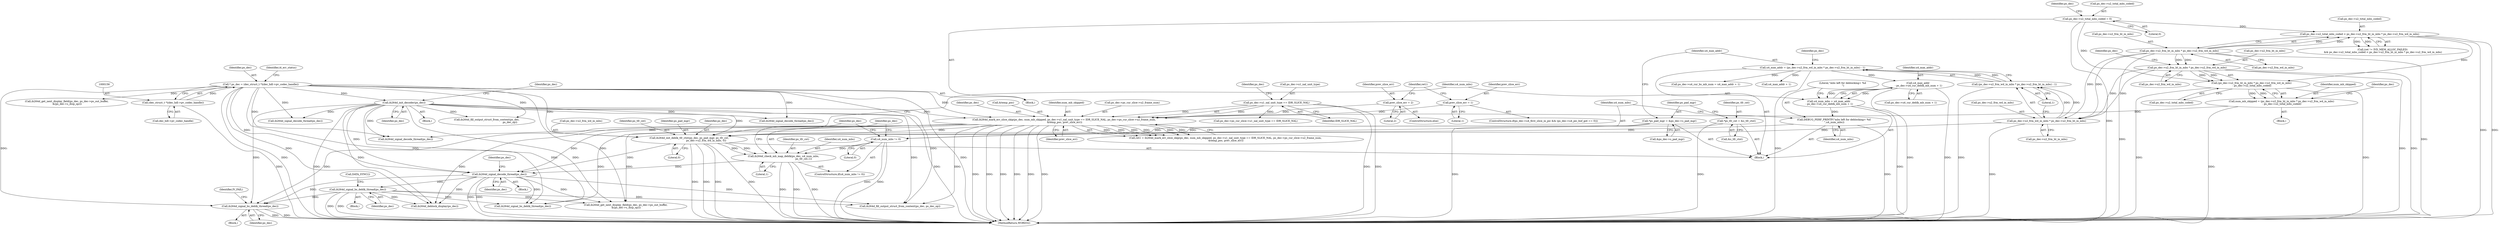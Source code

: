 digraph "0_Android_7554755536019e439433c515eeb44e701fb3bfb2@API" {
"1001802" [label="(Call,ih264d_signal_bs_deblk_thread(ps_dec))"];
"1000896" [label="(Call,ih264d_init_decoder(ps_dec))"];
"1000153" [label="(Call,* ps_dec = (dec_struct_t *)(dec_hdl->pv_codec_handle))"];
"1000155" [label="(Call,(dec_struct_t *)(dec_hdl->pv_codec_handle))"];
"1001694" [label="(Call,ih264d_signal_decode_thread(ps_dec))"];
"1001684" [label="(Call,ih264d_check_mb_map_deblk(ps_dec, u4_num_mbs,\n                                                   ps_tfr_cxt,1))"];
"1001660" [label="(Call,ih264d_init_deblk_tfr_ctxt(ps_dec, ps_pad_mgr, ps_tfr_cxt,\n                                           ps_dec->u2_frm_wd_in_mbs, 0))"];
"1001523" [label="(Call,ih264d_mark_err_slice_skip(ps_dec, num_mb_skipped, ps_dec->u1_nal_unit_type == IDR_SLICE_NAL, ps_dec->ps_cur_slice->u2_frame_num,\n &temp_poc, prev_slice_err))"];
"1001491" [label="(Call,num_mb_skipped = (ps_dec->u2_frm_ht_in_mbs * ps_dec->u2_frm_wd_in_mbs)\n - ps_dec->u2_total_mbs_coded)"];
"1001493" [label="(Call,(ps_dec->u2_frm_ht_in_mbs * ps_dec->u2_frm_wd_in_mbs)\n - ps_dec->u2_total_mbs_coded)"];
"1001494" [label="(Call,ps_dec->u2_frm_ht_in_mbs * ps_dec->u2_frm_wd_in_mbs)"];
"1001479" [label="(Call,ps_dec->u2_frm_ht_in_mbs * ps_dec->u2_frm_wd_in_mbs)"];
"1001475" [label="(Call,ps_dec->u2_total_mbs_coded < ps_dec->u2_frm_ht_in_mbs * ps_dec->u2_frm_wd_in_mbs)"];
"1000908" [label="(Call,ps_dec->u2_total_mbs_coded = 0)"];
"1001526" [label="(Call,ps_dec->u1_nal_unit_type == IDR_SLICE_NAL)"];
"1001518" [label="(Call,prev_slice_err = 2)"];
"1001514" [label="(Call,prev_slice_err = 1)"];
"1001636" [label="(Call,*ps_pad_mgr = &ps_dec->s_pad_mgr)"];
"1001631" [label="(Call,*ps_tfr_cxt = &s_tfr_ctxt)"];
"1001645" [label="(Call,ps_dec->u2_frm_wd_in_mbs * ps_dec->u2_frm_ht_in_mbs)"];
"1001681" [label="(Call,u4_num_mbs != 0)"];
"1001677" [label="(Call,DEBUG_PERF_PRINTF(\"mbs left for deblocking= %d \n\",u4_num_mbs))"];
"1001668" [label="(Call,u4_num_mbs = u4_max_addr\n - ps_dec->u4_cur_deblk_mb_num + 1)"];
"1001670" [label="(Call,u4_max_addr\n - ps_dec->u4_cur_deblk_mb_num + 1)"];
"1001642" [label="(Call,u4_max_addr = (ps_dec->u2_frm_wd_in_mbs * ps_dec->u2_frm_ht_in_mbs) - 1)"];
"1001644" [label="(Call,(ps_dec->u2_frm_wd_in_mbs * ps_dec->u2_frm_ht_in_mbs) - 1)"];
"1001703" [label="(Call,ih264d_signal_bs_deblk_thread(ps_dec))"];
"1001681" [label="(Call,u4_num_mbs != 0)"];
"1001471" [label="(Call,(ret != IVD_MEM_ALLOC_FAILED)\n && ps_dec->u2_total_mbs_coded < ps_dec->u2_frm_ht_in_mbs * ps_dec->u2_frm_wd_in_mbs)"];
"1001652" [label="(Literal,1)"];
"1001858" [label="(Call,ih264d_deblock_display(ps_dec))"];
"1000157" [label="(Call,dec_hdl->pv_codec_handle)"];
"1001502" [label="(Identifier,ps_dec)"];
"1001663" [label="(Identifier,ps_tfr_cxt)"];
"1001886" [label="(Call,ps_dec->ps_cur_slice->u1_nal_unit_type == IDR_SLICE_NAL)"];
"1001683" [label="(Literal,0)"];
"1001685" [label="(Identifier,ps_dec)"];
"1001538" [label="(Identifier,prev_slice_err)"];
"1001491" [label="(Call,num_mb_skipped = (ps_dec->u2_frm_ht_in_mbs * ps_dec->u2_frm_wd_in_mbs)\n - ps_dec->u2_total_mbs_coded)"];
"1001662" [label="(Identifier,ps_pad_mgr)"];
"1002022" [label="(Call,ih264d_fill_output_struct_from_context(ps_dec, ps_dec_op))"];
"1001514" [label="(Call,prev_slice_err = 1)"];
"1001980" [label="(Call,ih264d_signal_bs_deblk_thread(ps_dec))"];
"1001637" [label="(Identifier,ps_pad_mgr)"];
"1001520" [label="(Literal,2)"];
"1001805" [label="(Identifier,IV_FAIL)"];
"1000713" [label="(Call,ih264d_get_next_display_field(ps_dec, ps_dec->ps_out_buffer,\n &(ps_dec->s_disp_op)))"];
"1001492" [label="(Identifier,num_mb_skipped)"];
"1001670" [label="(Call,u4_max_addr\n - ps_dec->u4_cur_deblk_mb_num + 1)"];
"1001571" [label="(Call,ih264d_signal_decode_thread(ps_dec))"];
"1001677" [label="(Call,DEBUG_PERF_PRINTF(\"mbs left for deblocking= %d \n\",u4_num_mbs))"];
"1001801" [label="(Block,)"];
"1001521" [label="(Call,ret1 = ih264d_mark_err_slice_skip(ps_dec, num_mb_skipped, ps_dec->u1_nal_unit_type == IDR_SLICE_NAL, ps_dec->ps_cur_slice->u2_frame_num,\n &temp_poc, prev_slice_err))"];
"1001687" [label="(Identifier,ps_tfr_cxt)"];
"1001680" [label="(ControlStructure,if(u4_num_mbs != 0))"];
"1001398" [label="(Call,ih264d_signal_decode_thread(ps_dec))"];
"1001480" [label="(Call,ps_dec->u2_frm_ht_in_mbs)"];
"1000155" [label="(Call,(dec_struct_t *)(dec_hdl->pv_codec_handle))"];
"1001248" [label="(Call,ih264d_fill_output_struct_from_context(ps_dec,\n                                                           ps_dec_op))"];
"1001653" [label="(Call,ps_dec->u4_cur_bs_mb_num = u4_max_addr + 1)"];
"1001524" [label="(Identifier,ps_dec)"];
"1001695" [label="(Identifier,ps_dec)"];
"1001495" [label="(Call,ps_dec->u2_frm_ht_in_mbs)"];
"1001671" [label="(Identifier,u4_max_addr)"];
"1001643" [label="(Identifier,u4_max_addr)"];
"1001501" [label="(Call,ps_dec->u2_total_mbs_coded)"];
"1001632" [label="(Identifier,ps_tfr_cxt)"];
"1001684" [label="(Call,ih264d_check_mb_map_deblk(ps_dec, u4_num_mbs,\n                                                   ps_tfr_cxt,1))"];
"1001645" [label="(Call,ps_dec->u2_frm_wd_in_mbs * ps_dec->u2_frm_ht_in_mbs)"];
"1001523" [label="(Call,ih264d_mark_err_slice_skip(ps_dec, num_mb_skipped, ps_dec->u1_nal_unit_type == IDR_SLICE_NAL, ps_dec->ps_cur_slice->u2_frame_num,\n &temp_poc, prev_slice_err))"];
"1001498" [label="(Call,ps_dec->u2_frm_wd_in_mbs)"];
"1001494" [label="(Call,ps_dec->u2_frm_ht_in_mbs * ps_dec->u2_frm_wd_in_mbs)"];
"1001694" [label="(Call,ih264d_signal_decode_thread(ps_dec))"];
"1001672" [label="(Call,ps_dec->u4_cur_deblk_mb_num + 1)"];
"1001667" [label="(Literal,0)"];
"1000153" [label="(Call,* ps_dec = (dec_struct_t *)(dec_hdl->pv_codec_handle))"];
"1001702" [label="(Block,)"];
"1000908" [label="(Call,ps_dec->u2_total_mbs_coded = 0)"];
"1000915" [label="(Identifier,ps_dec)"];
"1000896" [label="(Call,ih264d_init_decoder(ps_dec))"];
"1001686" [label="(Identifier,u4_num_mbs)"];
"1001660" [label="(Call,ih264d_init_deblk_tfr_ctxt(ps_dec, ps_pad_mgr, ps_tfr_cxt,\n                                           ps_dec->u2_frm_wd_in_mbs, 0))"];
"1001517" [label="(ControlStructure,else)"];
"1001486" [label="(Block,)"];
"1001476" [label="(Call,ps_dec->u2_total_mbs_coded)"];
"1000154" [label="(Identifier,ps_dec)"];
"1000900" [label="(Identifier,ps_dec)"];
"1001519" [label="(Identifier,prev_slice_err)"];
"1001642" [label="(Call,u4_max_addr = (ps_dec->u2_frm_wd_in_mbs * ps_dec->u2_frm_ht_in_mbs) - 1)"];
"1001475" [label="(Call,ps_dec->u2_total_mbs_coded < ps_dec->u2_frm_ht_in_mbs * ps_dec->u2_frm_wd_in_mbs)"];
"1001644" [label="(Call,(ps_dec->u2_frm_wd_in_mbs * ps_dec->u2_frm_ht_in_mbs) - 1)"];
"1000151" [label="(Block,)"];
"1001699" [label="(Identifier,ps_dec)"];
"1001705" [label="(Call,DATA_SYNC())"];
"1001518" [label="(Call,prev_slice_err = 2)"];
"1001633" [label="(Call,&s_tfr_ctxt)"];
"1001526" [label="(Call,ps_dec->u1_nal_unit_type == IDR_SLICE_NAL)"];
"1001661" [label="(Identifier,ps_dec)"];
"1001516" [label="(Literal,1)"];
"1001704" [label="(Identifier,ps_dec)"];
"1001533" [label="(Identifier,ps_dec)"];
"1001803" [label="(Identifier,ps_dec)"];
"1001657" [label="(Call,u4_max_addr + 1)"];
"1001994" [label="(Call,ih264d_get_next_display_field(ps_dec, ps_dec->ps_out_buffer,\n &(ps_dec->s_disp_op)))"];
"1001703" [label="(Call,ih264d_signal_bs_deblk_thread(ps_dec))"];
"1001688" [label="(Literal,1)"];
"1001507" [label="(Identifier,ps_dec)"];
"1001679" [label="(Identifier,u4_num_mbs)"];
"1001646" [label="(Call,ps_dec->u2_frm_wd_in_mbs)"];
"1001527" [label="(Call,ps_dec->u1_nal_unit_type)"];
"1001493" [label="(Call,(ps_dec->u2_frm_ht_in_mbs * ps_dec->u2_frm_wd_in_mbs)\n - ps_dec->u2_total_mbs_coded)"];
"1001678" [label="(Literal,\"mbs left for deblocking= %d \n\")"];
"1001631" [label="(Call,*ps_tfr_cxt = &s_tfr_ctxt)"];
"1001802" [label="(Call,ih264d_signal_bs_deblk_thread(ps_dec))"];
"1001536" [label="(Call,&temp_poc)"];
"1001664" [label="(Call,ps_dec->u2_frm_wd_in_mbs)"];
"1000912" [label="(Literal,0)"];
"1001668" [label="(Call,u4_num_mbs = u4_max_addr\n - ps_dec->u4_cur_deblk_mb_num + 1)"];
"1002142" [label="(MethodReturn,WORD32)"];
"1001636" [label="(Call,*ps_pad_mgr = &ps_dec->s_pad_mgr)"];
"1001515" [label="(Identifier,prev_slice_err)"];
"1000162" [label="(Identifier,i4_err_status)"];
"1001479" [label="(Call,ps_dec->u2_frm_ht_in_mbs * ps_dec->u2_frm_wd_in_mbs)"];
"1001522" [label="(Identifier,ret1)"];
"1001184" [label="(Call,ih264d_signal_decode_thread(ps_dec))"];
"1000897" [label="(Identifier,ps_dec)"];
"1001638" [label="(Call,&ps_dec->s_pad_mgr)"];
"1001669" [label="(Identifier,u4_num_mbs)"];
"1001525" [label="(Identifier,num_mb_skipped)"];
"1001531" [label="(Call,ps_dec->ps_cur_slice->u2_frame_num)"];
"1001655" [label="(Identifier,ps_dec)"];
"1001483" [label="(Call,ps_dec->u2_frm_wd_in_mbs)"];
"1001649" [label="(Call,ps_dec->u2_frm_ht_in_mbs)"];
"1001626" [label="(Block,)"];
"1001530" [label="(Identifier,IDR_SLICE_NAL)"];
"1001682" [label="(Identifier,u4_num_mbs)"];
"1000909" [label="(Call,ps_dec->u2_total_mbs_coded)"];
"1001504" [label="(ControlStructure,if(ps_dec->u4_first_slice_in_pic && (ps_dec->u4_pic_buf_got == 0)))"];
"1001691" [label="(Identifier,ps_dec)"];
"1000895" [label="(Block,)"];
"1001598" [label="(Block,)"];
"1001802" -> "1001801"  [label="AST: "];
"1001802" -> "1001803"  [label="CFG: "];
"1001803" -> "1001802"  [label="AST: "];
"1001805" -> "1001802"  [label="CFG: "];
"1001802" -> "1002142"  [label="DDG: "];
"1001802" -> "1002142"  [label="DDG: "];
"1000896" -> "1001802"  [label="DDG: "];
"1001694" -> "1001802"  [label="DDG: "];
"1001523" -> "1001802"  [label="DDG: "];
"1000153" -> "1001802"  [label="DDG: "];
"1001703" -> "1001802"  [label="DDG: "];
"1000896" -> "1000895"  [label="AST: "];
"1000896" -> "1000897"  [label="CFG: "];
"1000897" -> "1000896"  [label="AST: "];
"1000900" -> "1000896"  [label="CFG: "];
"1000896" -> "1002142"  [label="DDG: "];
"1000896" -> "1002142"  [label="DDG: "];
"1000153" -> "1000896"  [label="DDG: "];
"1000896" -> "1001184"  [label="DDG: "];
"1000896" -> "1001248"  [label="DDG: "];
"1000896" -> "1001398"  [label="DDG: "];
"1000896" -> "1001523"  [label="DDG: "];
"1000896" -> "1001571"  [label="DDG: "];
"1000896" -> "1001660"  [label="DDG: "];
"1000896" -> "1001694"  [label="DDG: "];
"1000896" -> "1001858"  [label="DDG: "];
"1000896" -> "1001980"  [label="DDG: "];
"1000896" -> "1001994"  [label="DDG: "];
"1000896" -> "1002022"  [label="DDG: "];
"1000153" -> "1000151"  [label="AST: "];
"1000153" -> "1000155"  [label="CFG: "];
"1000154" -> "1000153"  [label="AST: "];
"1000155" -> "1000153"  [label="AST: "];
"1000162" -> "1000153"  [label="CFG: "];
"1000153" -> "1002142"  [label="DDG: "];
"1000153" -> "1002142"  [label="DDG: "];
"1000155" -> "1000153"  [label="DDG: "];
"1000153" -> "1000713"  [label="DDG: "];
"1000153" -> "1001184"  [label="DDG: "];
"1000153" -> "1001248"  [label="DDG: "];
"1000153" -> "1001398"  [label="DDG: "];
"1000153" -> "1001523"  [label="DDG: "];
"1000153" -> "1001571"  [label="DDG: "];
"1000153" -> "1001660"  [label="DDG: "];
"1000153" -> "1001694"  [label="DDG: "];
"1000153" -> "1001858"  [label="DDG: "];
"1000153" -> "1001980"  [label="DDG: "];
"1000153" -> "1001994"  [label="DDG: "];
"1000153" -> "1002022"  [label="DDG: "];
"1000155" -> "1000157"  [label="CFG: "];
"1000156" -> "1000155"  [label="AST: "];
"1000157" -> "1000155"  [label="AST: "];
"1000155" -> "1002142"  [label="DDG: "];
"1001694" -> "1001598"  [label="AST: "];
"1001694" -> "1001695"  [label="CFG: "];
"1001695" -> "1001694"  [label="AST: "];
"1001699" -> "1001694"  [label="CFG: "];
"1001694" -> "1002142"  [label="DDG: "];
"1001694" -> "1002142"  [label="DDG: "];
"1001684" -> "1001694"  [label="DDG: "];
"1001523" -> "1001694"  [label="DDG: "];
"1001660" -> "1001694"  [label="DDG: "];
"1001694" -> "1001703"  [label="DDG: "];
"1001694" -> "1001858"  [label="DDG: "];
"1001694" -> "1001980"  [label="DDG: "];
"1001694" -> "1001994"  [label="DDG: "];
"1001694" -> "1002022"  [label="DDG: "];
"1001684" -> "1001680"  [label="AST: "];
"1001684" -> "1001688"  [label="CFG: "];
"1001685" -> "1001684"  [label="AST: "];
"1001686" -> "1001684"  [label="AST: "];
"1001687" -> "1001684"  [label="AST: "];
"1001688" -> "1001684"  [label="AST: "];
"1001691" -> "1001684"  [label="CFG: "];
"1001684" -> "1002142"  [label="DDG: "];
"1001684" -> "1002142"  [label="DDG: "];
"1001684" -> "1002142"  [label="DDG: "];
"1001660" -> "1001684"  [label="DDG: "];
"1001660" -> "1001684"  [label="DDG: "];
"1001681" -> "1001684"  [label="DDG: "];
"1001660" -> "1001626"  [label="AST: "];
"1001660" -> "1001667"  [label="CFG: "];
"1001661" -> "1001660"  [label="AST: "];
"1001662" -> "1001660"  [label="AST: "];
"1001663" -> "1001660"  [label="AST: "];
"1001664" -> "1001660"  [label="AST: "];
"1001667" -> "1001660"  [label="AST: "];
"1001669" -> "1001660"  [label="CFG: "];
"1001660" -> "1002142"  [label="DDG: "];
"1001660" -> "1002142"  [label="DDG: "];
"1001660" -> "1002142"  [label="DDG: "];
"1001660" -> "1002142"  [label="DDG: "];
"1001523" -> "1001660"  [label="DDG: "];
"1001636" -> "1001660"  [label="DDG: "];
"1001631" -> "1001660"  [label="DDG: "];
"1001645" -> "1001660"  [label="DDG: "];
"1001523" -> "1001521"  [label="AST: "];
"1001523" -> "1001538"  [label="CFG: "];
"1001524" -> "1001523"  [label="AST: "];
"1001525" -> "1001523"  [label="AST: "];
"1001526" -> "1001523"  [label="AST: "];
"1001531" -> "1001523"  [label="AST: "];
"1001536" -> "1001523"  [label="AST: "];
"1001538" -> "1001523"  [label="AST: "];
"1001521" -> "1001523"  [label="CFG: "];
"1001523" -> "1002142"  [label="DDG: "];
"1001523" -> "1002142"  [label="DDG: "];
"1001523" -> "1002142"  [label="DDG: "];
"1001523" -> "1002142"  [label="DDG: "];
"1001523" -> "1002142"  [label="DDG: "];
"1001523" -> "1002142"  [label="DDG: "];
"1001523" -> "1001521"  [label="DDG: "];
"1001523" -> "1001521"  [label="DDG: "];
"1001523" -> "1001521"  [label="DDG: "];
"1001523" -> "1001521"  [label="DDG: "];
"1001523" -> "1001521"  [label="DDG: "];
"1001523" -> "1001521"  [label="DDG: "];
"1001491" -> "1001523"  [label="DDG: "];
"1001526" -> "1001523"  [label="DDG: "];
"1001526" -> "1001523"  [label="DDG: "];
"1001518" -> "1001523"  [label="DDG: "];
"1001514" -> "1001523"  [label="DDG: "];
"1001523" -> "1001571"  [label="DDG: "];
"1001523" -> "1001858"  [label="DDG: "];
"1001523" -> "1001980"  [label="DDG: "];
"1001523" -> "1001994"  [label="DDG: "];
"1001523" -> "1002022"  [label="DDG: "];
"1001491" -> "1001486"  [label="AST: "];
"1001491" -> "1001493"  [label="CFG: "];
"1001492" -> "1001491"  [label="AST: "];
"1001493" -> "1001491"  [label="AST: "];
"1001507" -> "1001491"  [label="CFG: "];
"1001491" -> "1002142"  [label="DDG: "];
"1001493" -> "1001491"  [label="DDG: "];
"1001493" -> "1001491"  [label="DDG: "];
"1001493" -> "1001501"  [label="CFG: "];
"1001494" -> "1001493"  [label="AST: "];
"1001501" -> "1001493"  [label="AST: "];
"1001493" -> "1002142"  [label="DDG: "];
"1001493" -> "1002142"  [label="DDG: "];
"1001494" -> "1001493"  [label="DDG: "];
"1001494" -> "1001493"  [label="DDG: "];
"1001475" -> "1001493"  [label="DDG: "];
"1000908" -> "1001493"  [label="DDG: "];
"1001494" -> "1001498"  [label="CFG: "];
"1001495" -> "1001494"  [label="AST: "];
"1001498" -> "1001494"  [label="AST: "];
"1001502" -> "1001494"  [label="CFG: "];
"1001494" -> "1002142"  [label="DDG: "];
"1001494" -> "1002142"  [label="DDG: "];
"1001479" -> "1001494"  [label="DDG: "];
"1001479" -> "1001494"  [label="DDG: "];
"1001494" -> "1001645"  [label="DDG: "];
"1001494" -> "1001645"  [label="DDG: "];
"1001479" -> "1001475"  [label="AST: "];
"1001479" -> "1001483"  [label="CFG: "];
"1001480" -> "1001479"  [label="AST: "];
"1001483" -> "1001479"  [label="AST: "];
"1001475" -> "1001479"  [label="CFG: "];
"1001479" -> "1002142"  [label="DDG: "];
"1001479" -> "1002142"  [label="DDG: "];
"1001479" -> "1001475"  [label="DDG: "];
"1001479" -> "1001475"  [label="DDG: "];
"1001479" -> "1001645"  [label="DDG: "];
"1001479" -> "1001645"  [label="DDG: "];
"1001475" -> "1001471"  [label="AST: "];
"1001476" -> "1001475"  [label="AST: "];
"1001471" -> "1001475"  [label="CFG: "];
"1001475" -> "1002142"  [label="DDG: "];
"1001475" -> "1002142"  [label="DDG: "];
"1001475" -> "1001471"  [label="DDG: "];
"1001475" -> "1001471"  [label="DDG: "];
"1000908" -> "1001475"  [label="DDG: "];
"1000908" -> "1000151"  [label="AST: "];
"1000908" -> "1000912"  [label="CFG: "];
"1000909" -> "1000908"  [label="AST: "];
"1000912" -> "1000908"  [label="AST: "];
"1000915" -> "1000908"  [label="CFG: "];
"1000908" -> "1002142"  [label="DDG: "];
"1001526" -> "1001530"  [label="CFG: "];
"1001527" -> "1001526"  [label="AST: "];
"1001530" -> "1001526"  [label="AST: "];
"1001533" -> "1001526"  [label="CFG: "];
"1001526" -> "1002142"  [label="DDG: "];
"1001526" -> "1002142"  [label="DDG: "];
"1001526" -> "1001886"  [label="DDG: "];
"1001518" -> "1001517"  [label="AST: "];
"1001518" -> "1001520"  [label="CFG: "];
"1001519" -> "1001518"  [label="AST: "];
"1001520" -> "1001518"  [label="AST: "];
"1001522" -> "1001518"  [label="CFG: "];
"1001514" -> "1001504"  [label="AST: "];
"1001514" -> "1001516"  [label="CFG: "];
"1001515" -> "1001514"  [label="AST: "];
"1001516" -> "1001514"  [label="AST: "];
"1001522" -> "1001514"  [label="CFG: "];
"1001636" -> "1001626"  [label="AST: "];
"1001636" -> "1001638"  [label="CFG: "];
"1001637" -> "1001636"  [label="AST: "];
"1001638" -> "1001636"  [label="AST: "];
"1001643" -> "1001636"  [label="CFG: "];
"1001636" -> "1002142"  [label="DDG: "];
"1001631" -> "1001626"  [label="AST: "];
"1001631" -> "1001633"  [label="CFG: "];
"1001632" -> "1001631"  [label="AST: "];
"1001633" -> "1001631"  [label="AST: "];
"1001637" -> "1001631"  [label="CFG: "];
"1001631" -> "1002142"  [label="DDG: "];
"1001645" -> "1001644"  [label="AST: "];
"1001645" -> "1001649"  [label="CFG: "];
"1001646" -> "1001645"  [label="AST: "];
"1001649" -> "1001645"  [label="AST: "];
"1001652" -> "1001645"  [label="CFG: "];
"1001645" -> "1002142"  [label="DDG: "];
"1001645" -> "1001644"  [label="DDG: "];
"1001645" -> "1001644"  [label="DDG: "];
"1001681" -> "1001680"  [label="AST: "];
"1001681" -> "1001683"  [label="CFG: "];
"1001682" -> "1001681"  [label="AST: "];
"1001683" -> "1001681"  [label="AST: "];
"1001685" -> "1001681"  [label="CFG: "];
"1001691" -> "1001681"  [label="CFG: "];
"1001681" -> "1002142"  [label="DDG: "];
"1001681" -> "1002142"  [label="DDG: "];
"1001677" -> "1001681"  [label="DDG: "];
"1001677" -> "1001626"  [label="AST: "];
"1001677" -> "1001679"  [label="CFG: "];
"1001678" -> "1001677"  [label="AST: "];
"1001679" -> "1001677"  [label="AST: "];
"1001682" -> "1001677"  [label="CFG: "];
"1001677" -> "1002142"  [label="DDG: "];
"1001668" -> "1001677"  [label="DDG: "];
"1001668" -> "1001626"  [label="AST: "];
"1001668" -> "1001670"  [label="CFG: "];
"1001669" -> "1001668"  [label="AST: "];
"1001670" -> "1001668"  [label="AST: "];
"1001678" -> "1001668"  [label="CFG: "];
"1001668" -> "1002142"  [label="DDG: "];
"1001670" -> "1001668"  [label="DDG: "];
"1001670" -> "1001668"  [label="DDG: "];
"1001670" -> "1001672"  [label="CFG: "];
"1001671" -> "1001670"  [label="AST: "];
"1001672" -> "1001670"  [label="AST: "];
"1001670" -> "1002142"  [label="DDG: "];
"1001670" -> "1002142"  [label="DDG: "];
"1001642" -> "1001670"  [label="DDG: "];
"1001642" -> "1001626"  [label="AST: "];
"1001642" -> "1001644"  [label="CFG: "];
"1001643" -> "1001642"  [label="AST: "];
"1001644" -> "1001642"  [label="AST: "];
"1001655" -> "1001642"  [label="CFG: "];
"1001642" -> "1002142"  [label="DDG: "];
"1001644" -> "1001642"  [label="DDG: "];
"1001644" -> "1001642"  [label="DDG: "];
"1001642" -> "1001653"  [label="DDG: "];
"1001642" -> "1001657"  [label="DDG: "];
"1001644" -> "1001652"  [label="CFG: "];
"1001652" -> "1001644"  [label="AST: "];
"1001644" -> "1002142"  [label="DDG: "];
"1001703" -> "1001702"  [label="AST: "];
"1001703" -> "1001704"  [label="CFG: "];
"1001704" -> "1001703"  [label="AST: "];
"1001705" -> "1001703"  [label="CFG: "];
"1001703" -> "1002142"  [label="DDG: "];
"1001703" -> "1002142"  [label="DDG: "];
"1001703" -> "1001858"  [label="DDG: "];
"1001703" -> "1001980"  [label="DDG: "];
"1001703" -> "1001994"  [label="DDG: "];
"1001703" -> "1002022"  [label="DDG: "];
}
